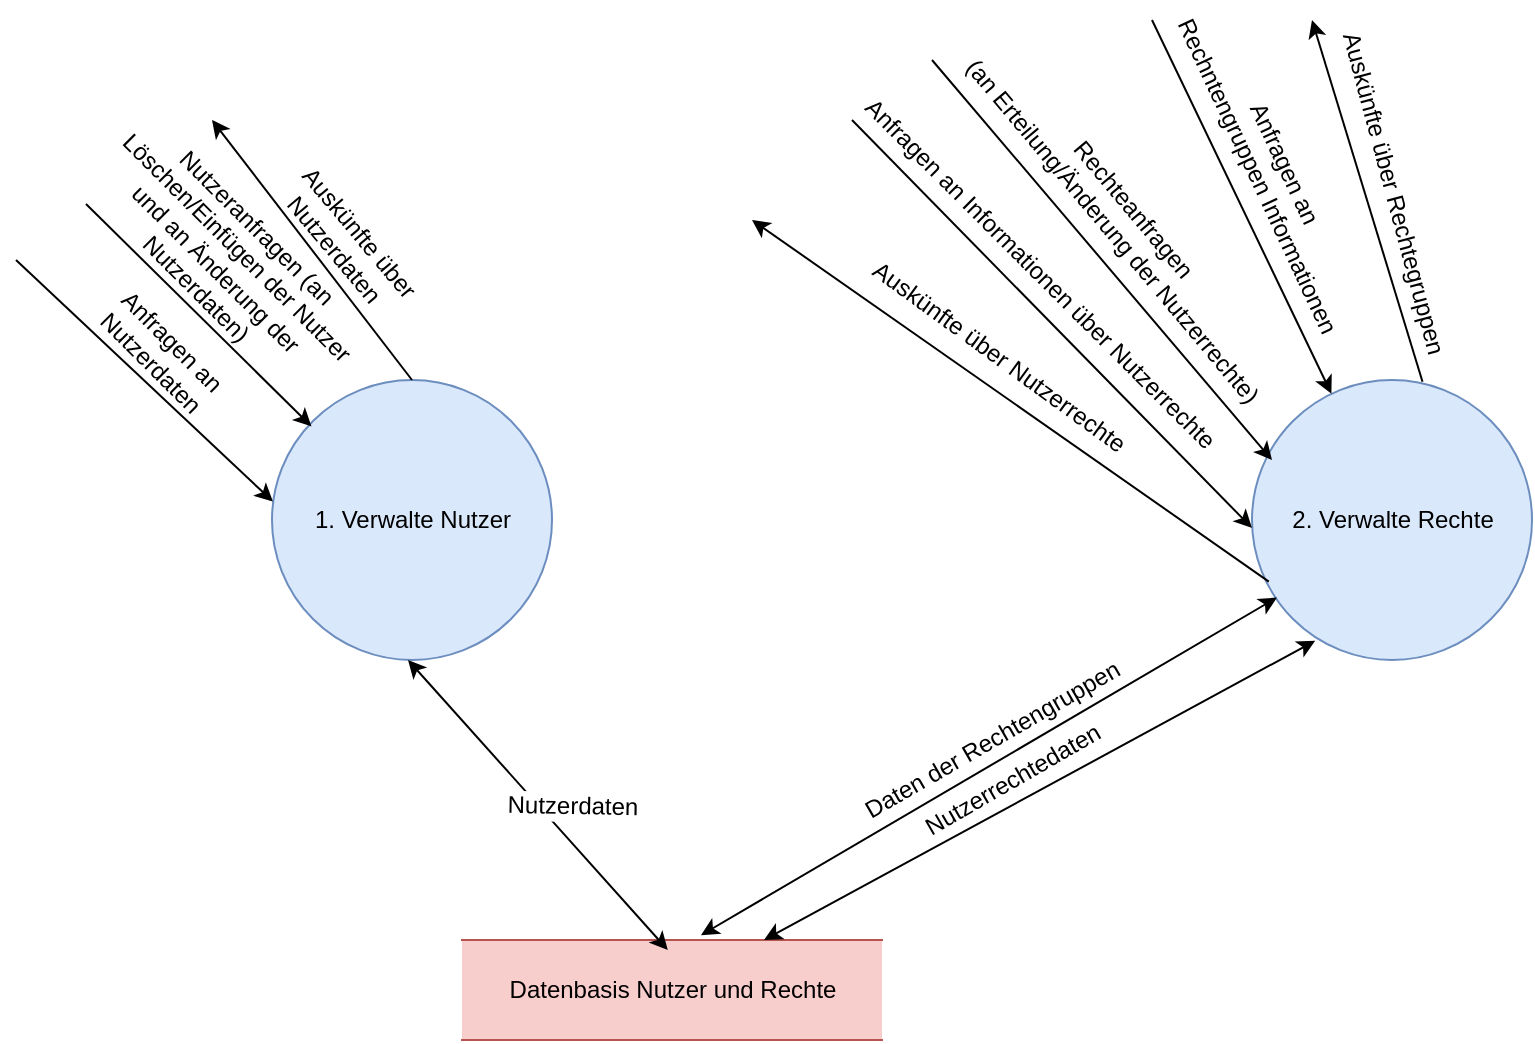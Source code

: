 <mxfile version="12.3.0" type="device" pages="1"><diagram name="Page-1" id="c7558073-3199-34d8-9f00-42111426c3f3"><mxGraphModel dx="1784" dy="1717" grid="1" gridSize="10" guides="1" tooltips="1" connect="1" arrows="1" fold="1" page="1" pageScale="1" pageWidth="826" pageHeight="1169" background="#ffffff" math="0" shadow="0"><root><mxCell id="0"/><mxCell id="1" parent="0"/><mxCell id="dEH05XnSJd75by17uOdA-97" value="1. Verwalte Nutzer &lt;br&gt;" style="shape=ellipse;html=1;dashed=0;whitespace=wrap;perimeter=ellipsePerimeter;fillColor=#dae8fc;strokeColor=#6c8ebf;" vertex="1" parent="1"><mxGeometry x="100" y="70" width="140" height="140" as="geometry"/></mxCell><mxCell id="dEH05XnSJd75by17uOdA-98" value="2. Verwalte Rechte" style="shape=ellipse;html=1;dashed=0;whitespace=wrap;perimeter=ellipsePerimeter;fillColor=#dae8fc;strokeColor=#6c8ebf;" vertex="1" parent="1"><mxGeometry x="590" y="70" width="140" height="140" as="geometry"/></mxCell><mxCell id="dEH05XnSJd75by17uOdA-102" value="Datenbasis Nutzer und Rechte" style="html=1;dashed=0;whitespace=wrap;shape=partialRectangle;right=0;left=0;fillColor=#f8cecc;strokeColor=#b85450;" vertex="1" parent="1"><mxGeometry x="195" y="350" width="210" height="50" as="geometry"/></mxCell><mxCell id="dEH05XnSJd75by17uOdA-106" value="" style="endArrow=classic;html=1;entryX=0.091;entryY=0.223;entryDx=0;entryDy=0;entryPerimeter=0;" edge="1" parent="1"><mxGeometry width="50" height="50" relative="1" as="geometry"><mxPoint x="7" y="-18" as="sourcePoint"/><mxPoint x="119.74" y="93.22" as="targetPoint"/></mxGeometry></mxCell><mxCell id="dEH05XnSJd75by17uOdA-107" value="" style="endArrow=classic;html=1;" edge="1" parent="1"><mxGeometry width="50" height="50" relative="1" as="geometry"><mxPoint x="430" y="-90" as="sourcePoint"/><mxPoint x="600" y="110" as="targetPoint"/></mxGeometry></mxCell><mxCell id="dEH05XnSJd75by17uOdA-109" value="Nutzeranfragen (an Löschen/Einfügen der Nutzer und an Änderung der Nutzerdaten)" style="text;html=1;strokeColor=none;fillColor=none;align=center;verticalAlign=middle;whiteSpace=wrap;rounded=0;rotation=45;" vertex="1" parent="1"><mxGeometry x="-5" y="-26" width="165" height="70" as="geometry"/></mxCell><mxCell id="dEH05XnSJd75by17uOdA-112" value="&amp;nbsp;Auskünfte über Nutzerdaten" style="text;html=1;strokeColor=none;fillColor=none;align=center;verticalAlign=middle;whiteSpace=wrap;rounded=0;rotation=50;" vertex="1" parent="1"><mxGeometry x="90" y="-20" width="95" height="39" as="geometry"/></mxCell><mxCell id="dEH05XnSJd75by17uOdA-116" value="" style="endArrow=classic;html=1;exitX=0.5;exitY=0;exitDx=0;exitDy=0;" edge="1" parent="1" source="dEH05XnSJd75by17uOdA-97"><mxGeometry width="50" height="50" relative="1" as="geometry"><mxPoint x="141" y="80" as="sourcePoint"/><mxPoint x="70" y="-60" as="targetPoint"/></mxGeometry></mxCell><mxCell id="dEH05XnSJd75by17uOdA-119" value="" style="endArrow=classic;startArrow=classic;html=1;entryX=0.5;entryY=1;entryDx=0;entryDy=0;exitX=0.49;exitY=0.1;exitDx=0;exitDy=0;exitPerimeter=0;" edge="1" parent="1" source="dEH05XnSJd75by17uOdA-102"><mxGeometry width="50" height="50" relative="1" as="geometry"><mxPoint x="168" y="330" as="sourcePoint"/><mxPoint x="168" y="210" as="targetPoint"/></mxGeometry></mxCell><mxCell id="dEH05XnSJd75by17uOdA-142" value="Nutzerdaten" style="text;html=1;align=center;verticalAlign=middle;resizable=0;points=[];;labelBackgroundColor=#ffffff;rotation=1;" vertex="1" connectable="0" parent="dEH05XnSJd75by17uOdA-119"><mxGeometry x="-0.231" y="1" relative="1" as="geometry"><mxPoint x="3" y="-17.5" as="offset"/></mxGeometry></mxCell><mxCell id="dEH05XnSJd75by17uOdA-134" value="Anfragen an Nutzerdaten" style="text;html=1;strokeColor=none;fillColor=none;align=center;verticalAlign=middle;whiteSpace=wrap;rounded=0;rotation=45;" vertex="1" parent="1"><mxGeometry x="25" y="46" width="40" height="20" as="geometry"/></mxCell><mxCell id="dEH05XnSJd75by17uOdA-136" value="" style="endArrow=classic;html=1;entryX=-0.011;entryY=0.577;entryDx=0;entryDy=0;entryPerimeter=0;" edge="1" parent="1"><mxGeometry width="50" height="50" relative="1" as="geometry"><mxPoint x="-28" y="10" as="sourcePoint"/><mxPoint x="100.46" y="130.78" as="targetPoint"/></mxGeometry></mxCell><mxCell id="dEH05XnSJd75by17uOdA-146" value="" style="endArrow=classic;html=1;" edge="1" parent="1" target="dEH05XnSJd75by17uOdA-98"><mxGeometry width="50" height="50" relative="1" as="geometry"><mxPoint x="540" y="-110" as="sourcePoint"/><mxPoint x="797.2" y="-152.84" as="targetPoint"/></mxGeometry></mxCell><mxCell id="dEH05XnSJd75by17uOdA-148" value="Anfragen an &lt;br&gt;Rechntengruppen Informationen" style="text;html=1;align=center;verticalAlign=middle;resizable=0;points=[];;labelBackgroundColor=#ffffff;rotation=65;" vertex="1" connectable="0" parent="dEH05XnSJd75by17uOdA-146"><mxGeometry x="-0.314" y="1" relative="1" as="geometry"><mxPoint x="28" y="10" as="offset"/></mxGeometry></mxCell><mxCell id="dEH05XnSJd75by17uOdA-147" value="" style="endArrow=classic;html=1;exitX=0.609;exitY=0.006;exitDx=0;exitDy=0;exitPerimeter=0;" edge="1" parent="1" source="dEH05XnSJd75by17uOdA-98"><mxGeometry width="50" height="50" relative="1" as="geometry"><mxPoint x="670" y="-80" as="sourcePoint"/><mxPoint x="620" y="-110" as="targetPoint"/></mxGeometry></mxCell><mxCell id="dEH05XnSJd75by17uOdA-149" value="Auskünfte über Rechtegruppen" style="text;html=1;align=center;verticalAlign=middle;resizable=0;points=[];;labelBackgroundColor=#ffffff;rotation=75;" vertex="1" connectable="0" parent="dEH05XnSJd75by17uOdA-147"><mxGeometry x="0.283" relative="1" as="geometry"><mxPoint x="21" y="21" as="offset"/></mxGeometry></mxCell><mxCell id="dEH05XnSJd75by17uOdA-159" value="Rechteanfragen&lt;br&gt;&amp;nbsp;(an Erteilung/Änderung der Nutzerrechte)" style="text;html=1;align=center;verticalAlign=middle;resizable=0;points=[];;autosize=1;rotation=50;" vertex="1" parent="1"><mxGeometry x="405" y="-26" width="240" height="30" as="geometry"/></mxCell><mxCell id="dEH05XnSJd75by17uOdA-161" value="" style="endArrow=classic;html=1;" edge="1" parent="1"><mxGeometry width="50" height="50" relative="1" as="geometry"><mxPoint x="390" y="-60" as="sourcePoint"/><mxPoint x="590" y="144" as="targetPoint"/></mxGeometry></mxCell><mxCell id="dEH05XnSJd75by17uOdA-163" value="Anfragen an Informationen über Nutzerrechte" style="text;html=1;align=center;verticalAlign=middle;resizable=0;points=[];;labelBackgroundColor=#ffffff;rotation=45;" vertex="1" connectable="0" parent="dEH05XnSJd75by17uOdA-161"><mxGeometry x="-0.12" y="2" relative="1" as="geometry"><mxPoint x="5" y="-12" as="offset"/></mxGeometry></mxCell><mxCell id="dEH05XnSJd75by17uOdA-164" value="" style="endArrow=classic;html=1;exitX=0.06;exitY=0.72;exitDx=0;exitDy=0;exitPerimeter=0;" edge="1" parent="1" source="dEH05XnSJd75by17uOdA-98"><mxGeometry width="50" height="50" relative="1" as="geometry"><mxPoint x="-10" y="710" as="sourcePoint"/><mxPoint x="340" y="-10" as="targetPoint"/></mxGeometry></mxCell><mxCell id="dEH05XnSJd75by17uOdA-165" value="Auskünfte über Nutzerrechte" style="text;html=1;align=center;verticalAlign=middle;resizable=0;points=[];;labelBackgroundColor=#ffffff;rotation=36;direction=south;" vertex="1" connectable="0" parent="dEH05XnSJd75by17uOdA-164"><mxGeometry x="-0.114" y="1" relative="1" as="geometry"><mxPoint x="-21" y="-33.5" as="offset"/></mxGeometry></mxCell><mxCell id="dEH05XnSJd75by17uOdA-166" value="" style="endArrow=classic;startArrow=classic;html=1;entryX=0.226;entryY=0.931;entryDx=0;entryDy=0;entryPerimeter=0;" edge="1" parent="1" source="dEH05XnSJd75by17uOdA-102" target="dEH05XnSJd75by17uOdA-98"><mxGeometry width="50" height="50" relative="1" as="geometry"><mxPoint x="-10" y="470" as="sourcePoint"/><mxPoint x="40" y="420" as="targetPoint"/></mxGeometry></mxCell><mxCell id="dEH05XnSJd75by17uOdA-167" value="Nutzerrechtedaten" style="text;html=1;align=center;verticalAlign=middle;resizable=0;points=[];;labelBackgroundColor=#ffffff;rotation=-30;" vertex="1" connectable="0" parent="dEH05XnSJd75by17uOdA-166"><mxGeometry x="0.192" relative="1" as="geometry"><mxPoint x="-40.5" y="9" as="offset"/></mxGeometry></mxCell><mxCell id="dEH05XnSJd75by17uOdA-168" value="" style="endArrow=classic;startArrow=classic;html=1;entryX=0.089;entryY=0.777;entryDx=0;entryDy=0;entryPerimeter=0;exitX=0.569;exitY=-0.048;exitDx=0;exitDy=0;exitPerimeter=0;" edge="1" parent="1" source="dEH05XnSJd75by17uOdA-102" target="dEH05XnSJd75by17uOdA-98"><mxGeometry width="50" height="50" relative="1" as="geometry"><mxPoint x="-10" y="470" as="sourcePoint"/><mxPoint x="40" y="420" as="targetPoint"/></mxGeometry></mxCell><mxCell id="dEH05XnSJd75by17uOdA-169" value="Daten der Rechtengruppen" style="text;html=1;align=center;verticalAlign=middle;resizable=0;points=[];;labelBackgroundColor=#ffffff;rotation=-30;" vertex="1" connectable="0" parent="dEH05XnSJd75by17uOdA-168"><mxGeometry x="0.078" y="1" relative="1" as="geometry"><mxPoint x="-9.5" y="-5.5" as="offset"/></mxGeometry></mxCell></root></mxGraphModel></diagram></mxfile>